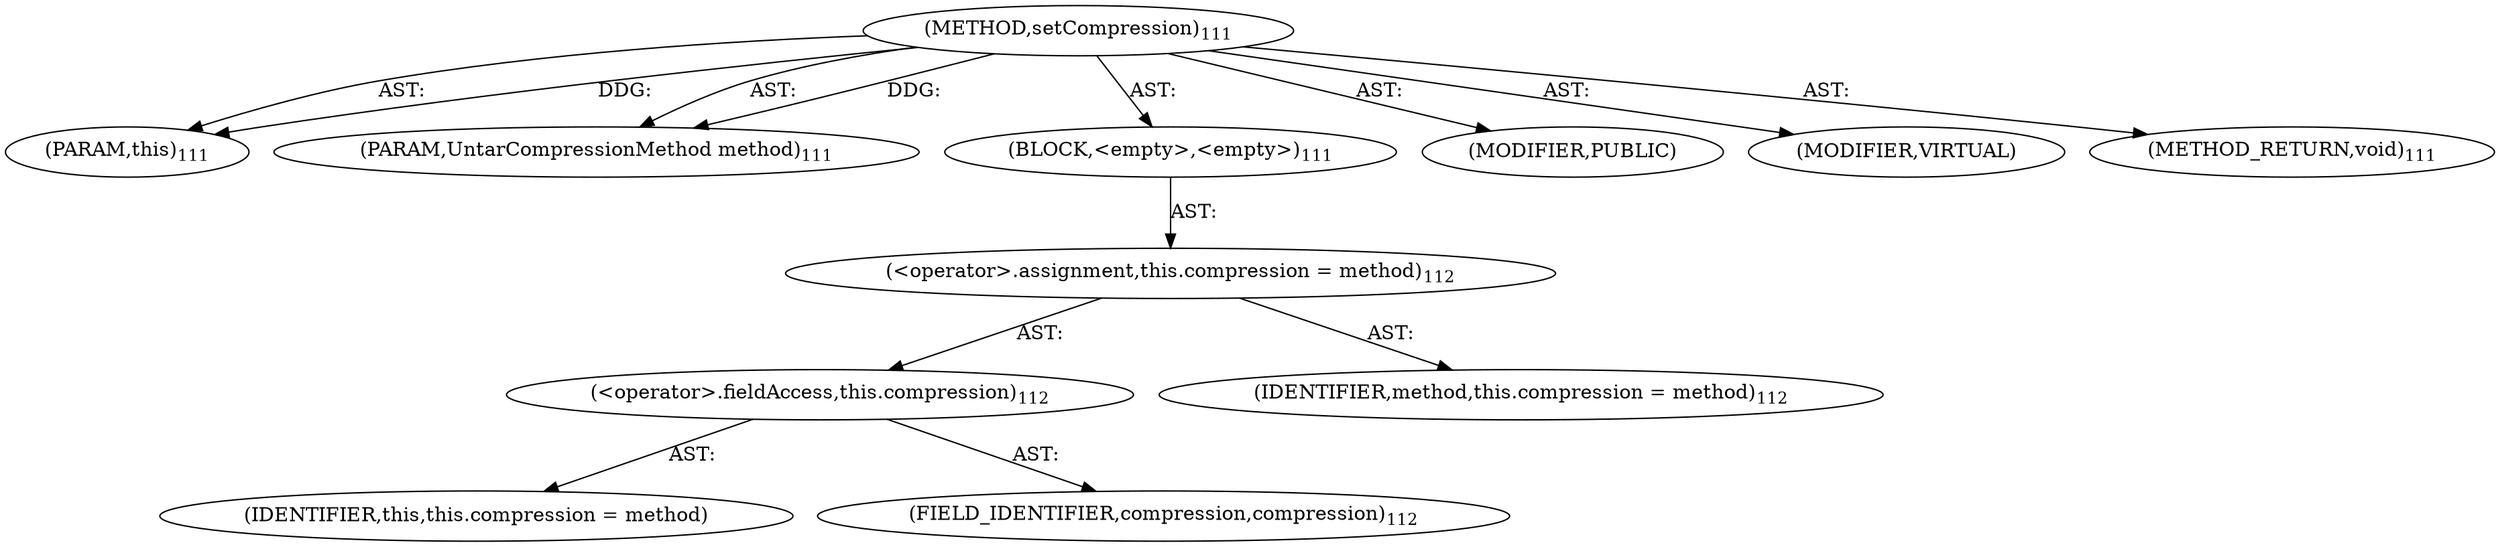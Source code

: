 digraph "setCompression" {  
"111669149696" [label = <(METHOD,setCompression)<SUB>111</SUB>> ]
"115964116996" [label = <(PARAM,this)<SUB>111</SUB>> ]
"115964116997" [label = <(PARAM,UntarCompressionMethod method)<SUB>111</SUB>> ]
"25769803776" [label = <(BLOCK,&lt;empty&gt;,&lt;empty&gt;)<SUB>111</SUB>> ]
"30064771073" [label = <(&lt;operator&gt;.assignment,this.compression = method)<SUB>112</SUB>> ]
"30064771074" [label = <(&lt;operator&gt;.fieldAccess,this.compression)<SUB>112</SUB>> ]
"68719476745" [label = <(IDENTIFIER,this,this.compression = method)> ]
"55834574848" [label = <(FIELD_IDENTIFIER,compression,compression)<SUB>112</SUB>> ]
"68719476746" [label = <(IDENTIFIER,method,this.compression = method)<SUB>112</SUB>> ]
"133143986177" [label = <(MODIFIER,PUBLIC)> ]
"133143986178" [label = <(MODIFIER,VIRTUAL)> ]
"128849018880" [label = <(METHOD_RETURN,void)<SUB>111</SUB>> ]
  "111669149696" -> "115964116996"  [ label = "AST: "] 
  "111669149696" -> "115964116997"  [ label = "AST: "] 
  "111669149696" -> "25769803776"  [ label = "AST: "] 
  "111669149696" -> "133143986177"  [ label = "AST: "] 
  "111669149696" -> "133143986178"  [ label = "AST: "] 
  "111669149696" -> "128849018880"  [ label = "AST: "] 
  "25769803776" -> "30064771073"  [ label = "AST: "] 
  "30064771073" -> "30064771074"  [ label = "AST: "] 
  "30064771073" -> "68719476746"  [ label = "AST: "] 
  "30064771074" -> "68719476745"  [ label = "AST: "] 
  "30064771074" -> "55834574848"  [ label = "AST: "] 
  "111669149696" -> "115964116996"  [ label = "DDG: "] 
  "111669149696" -> "115964116997"  [ label = "DDG: "] 
}
